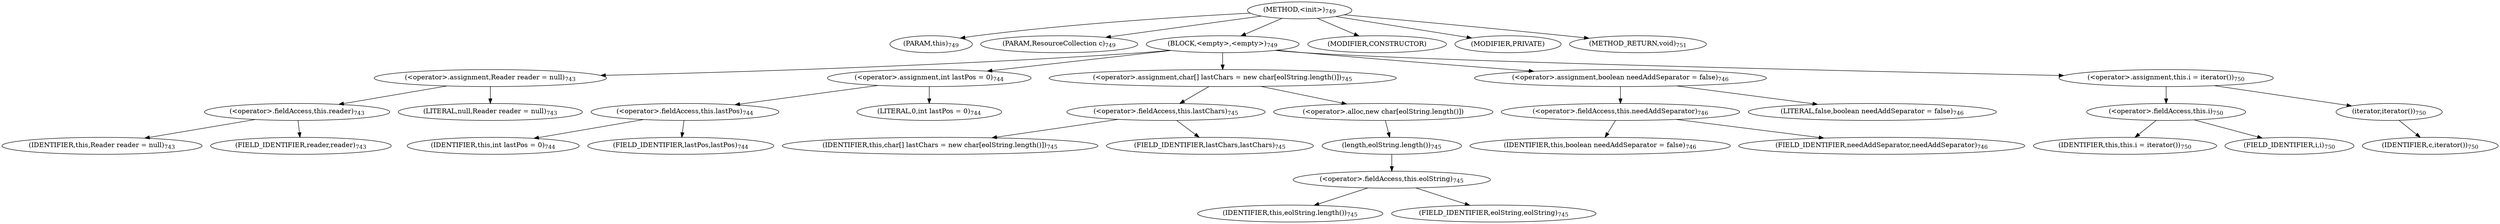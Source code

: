 digraph "&lt;init&gt;" {  
"1809" [label = <(METHOD,&lt;init&gt;)<SUB>749</SUB>> ]
"1810" [label = <(PARAM,this)<SUB>749</SUB>> ]
"1811" [label = <(PARAM,ResourceCollection c)<SUB>749</SUB>> ]
"1812" [label = <(BLOCK,&lt;empty&gt;,&lt;empty&gt;)<SUB>749</SUB>> ]
"1813" [label = <(&lt;operator&gt;.assignment,Reader reader = null)<SUB>743</SUB>> ]
"1814" [label = <(&lt;operator&gt;.fieldAccess,this.reader)<SUB>743</SUB>> ]
"1815" [label = <(IDENTIFIER,this,Reader reader = null)<SUB>743</SUB>> ]
"1816" [label = <(FIELD_IDENTIFIER,reader,reader)<SUB>743</SUB>> ]
"1817" [label = <(LITERAL,null,Reader reader = null)<SUB>743</SUB>> ]
"1818" [label = <(&lt;operator&gt;.assignment,int lastPos = 0)<SUB>744</SUB>> ]
"1819" [label = <(&lt;operator&gt;.fieldAccess,this.lastPos)<SUB>744</SUB>> ]
"1820" [label = <(IDENTIFIER,this,int lastPos = 0)<SUB>744</SUB>> ]
"1821" [label = <(FIELD_IDENTIFIER,lastPos,lastPos)<SUB>744</SUB>> ]
"1822" [label = <(LITERAL,0,int lastPos = 0)<SUB>744</SUB>> ]
"1823" [label = <(&lt;operator&gt;.assignment,char[] lastChars = new char[eolString.length()])<SUB>745</SUB>> ]
"1824" [label = <(&lt;operator&gt;.fieldAccess,this.lastChars)<SUB>745</SUB>> ]
"1825" [label = <(IDENTIFIER,this,char[] lastChars = new char[eolString.length()])<SUB>745</SUB>> ]
"1826" [label = <(FIELD_IDENTIFIER,lastChars,lastChars)<SUB>745</SUB>> ]
"1827" [label = <(&lt;operator&gt;.alloc,new char[eolString.length()])> ]
"1828" [label = <(length,eolString.length())<SUB>745</SUB>> ]
"1829" [label = <(&lt;operator&gt;.fieldAccess,this.eolString)<SUB>745</SUB>> ]
"1830" [label = <(IDENTIFIER,this,eolString.length())<SUB>745</SUB>> ]
"1831" [label = <(FIELD_IDENTIFIER,eolString,eolString)<SUB>745</SUB>> ]
"1832" [label = <(&lt;operator&gt;.assignment,boolean needAddSeparator = false)<SUB>746</SUB>> ]
"1833" [label = <(&lt;operator&gt;.fieldAccess,this.needAddSeparator)<SUB>746</SUB>> ]
"1834" [label = <(IDENTIFIER,this,boolean needAddSeparator = false)<SUB>746</SUB>> ]
"1835" [label = <(FIELD_IDENTIFIER,needAddSeparator,needAddSeparator)<SUB>746</SUB>> ]
"1836" [label = <(LITERAL,false,boolean needAddSeparator = false)<SUB>746</SUB>> ]
"1837" [label = <(&lt;operator&gt;.assignment,this.i = iterator())<SUB>750</SUB>> ]
"1838" [label = <(&lt;operator&gt;.fieldAccess,this.i)<SUB>750</SUB>> ]
"1839" [label = <(IDENTIFIER,this,this.i = iterator())<SUB>750</SUB>> ]
"1840" [label = <(FIELD_IDENTIFIER,i,i)<SUB>750</SUB>> ]
"1841" [label = <(iterator,iterator())<SUB>750</SUB>> ]
"1842" [label = <(IDENTIFIER,c,iterator())<SUB>750</SUB>> ]
"1843" [label = <(MODIFIER,CONSTRUCTOR)> ]
"1844" [label = <(MODIFIER,PRIVATE)> ]
"1845" [label = <(METHOD_RETURN,void)<SUB>751</SUB>> ]
  "1809" -> "1810" 
  "1809" -> "1811" 
  "1809" -> "1812" 
  "1809" -> "1843" 
  "1809" -> "1844" 
  "1809" -> "1845" 
  "1812" -> "1813" 
  "1812" -> "1818" 
  "1812" -> "1823" 
  "1812" -> "1832" 
  "1812" -> "1837" 
  "1813" -> "1814" 
  "1813" -> "1817" 
  "1814" -> "1815" 
  "1814" -> "1816" 
  "1818" -> "1819" 
  "1818" -> "1822" 
  "1819" -> "1820" 
  "1819" -> "1821" 
  "1823" -> "1824" 
  "1823" -> "1827" 
  "1824" -> "1825" 
  "1824" -> "1826" 
  "1827" -> "1828" 
  "1828" -> "1829" 
  "1829" -> "1830" 
  "1829" -> "1831" 
  "1832" -> "1833" 
  "1832" -> "1836" 
  "1833" -> "1834" 
  "1833" -> "1835" 
  "1837" -> "1838" 
  "1837" -> "1841" 
  "1838" -> "1839" 
  "1838" -> "1840" 
  "1841" -> "1842" 
}
